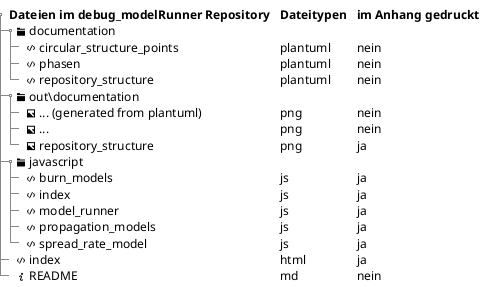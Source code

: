 @startuml
To have a Tree, you have to start with {T and to use + to denote hierarchy.
Title Stand 02.04.2024
 @startsalt
 {
 {T
<b> Dateien im debug_modelRunner Repository | <b>Dateitypen   | <b>im Anhang gedruckt 

 + <&folder> documentation
 ++ <&code> circular_structure_points | plantuml | nein
 ++ <&code> phasen | plantuml | nein
 ++ <&code> repository_structure | plantuml | nein

 + <&folder> out\documentation
 ++ <&image> ... (generated from plantuml) |png  | nein
 ++ <&image> ... | png | nein
 ++ <&image> repository_structure | png | ja

 + <&folder> javascript
 ++ <&code> burn_models | js | ja
 ++ <&code> index | js | ja
 ++ <&code> model_runner | js | ja
 ++ <&code> propagation_models | js | ja
 ++ <&code> spread_rate_model | js | ja

 + <&code> index | html | ja
 + <&info> README | md | nein
 }
 }
 @endsalt
@enduml